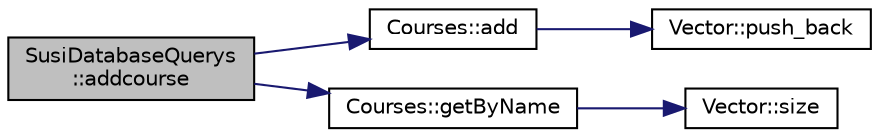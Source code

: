 digraph "SusiDatabaseQuerys::addcourse"
{
 // LATEX_PDF_SIZE
  edge [fontname="Helvetica",fontsize="10",labelfontname="Helvetica",labelfontsize="10"];
  node [fontname="Helvetica",fontsize="10",shape=record];
  rankdir="LR";
  Node1 [label="SusiDatabaseQuerys\l::addcourse",height=0.2,width=0.4,color="black", fillcolor="grey75", style="filled", fontcolor="black",tooltip=" "];
  Node1 -> Node2 [color="midnightblue",fontsize="10",style="solid",fontname="Helvetica"];
  Node2 [label="Courses::add",height=0.2,width=0.4,color="black", fillcolor="white", style="filled",URL="$class_courses.html#abb37973fd2cba8cfebff20828d635925",tooltip=" "];
  Node2 -> Node3 [color="midnightblue",fontsize="10",style="solid",fontname="Helvetica"];
  Node3 [label="Vector::push_back",height=0.2,width=0.4,color="black", fillcolor="white", style="filled",URL="$class_vector.html#aafe4fd2dc987ac473b52ef757aa7a202",tooltip=" "];
  Node1 -> Node4 [color="midnightblue",fontsize="10",style="solid",fontname="Helvetica"];
  Node4 [label="Courses::getByName",height=0.2,width=0.4,color="black", fillcolor="white", style="filled",URL="$class_courses.html#abf9e43df17c17dc597e618e49111ec86",tooltip=" "];
  Node4 -> Node5 [color="midnightblue",fontsize="10",style="solid",fontname="Helvetica"];
  Node5 [label="Vector::size",height=0.2,width=0.4,color="black", fillcolor="white", style="filled",URL="$class_vector.html#a9b439586cd10cb45d002ca9d6e3db43c",tooltip=" "];
}
